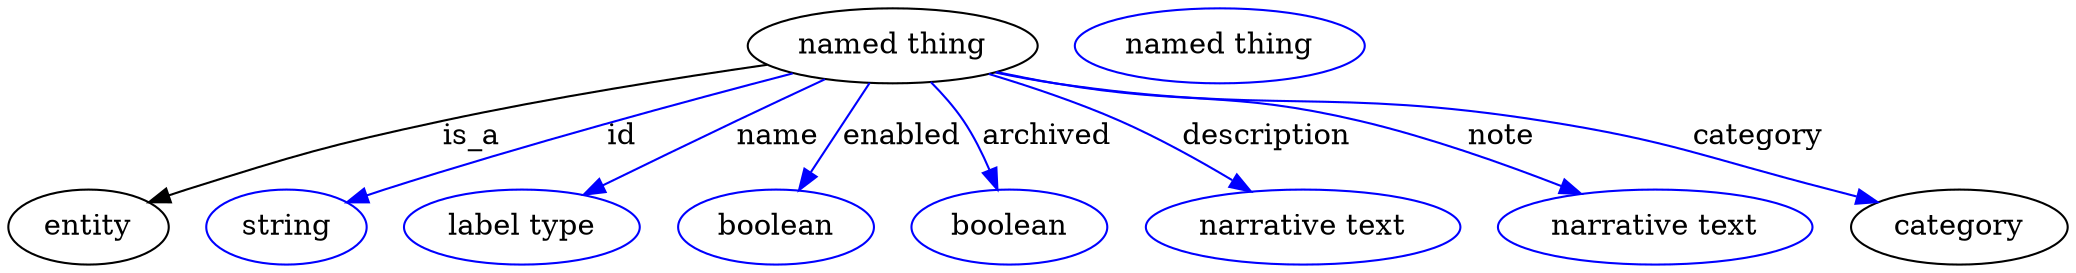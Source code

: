 digraph {
	graph [bb="0,0,985.34,123"];
	node [label="\N"];
	"named thing"	 [height=0.5,
		label="named thing",
		pos="423.35,105",
		width=1.9318];
	entity	 [height=0.5,
		pos="38.347,18",
		width=1.0652];
	"named thing" -> entity	 [label=is_a,
		lp="222.35,61.5",
		pos="e,67.895,29.58 361.88,96.349 318.71,89.874 259.74,80.225 208.35,69 153.47,57.014 139.81,53.214 86.347,36 83.433,35.062 80.436,34.051 \
77.431,33.004"];
	id	 [color=blue,
		height=0.5,
		label=string,
		pos="133.35,18",
		width=1.0652];
	"named thing" -> id	 [color=blue,
		label=id,
		lp="294.35,61.5",
		pos="e,162.79,29.735 373.62,92.27 324.23,79.3 246.51,58.015 180.35,36 177.75,35.138 175.09,34.217 172.42,33.266",
		style=solid];
	name	 [color=blue,
		height=0.5,
		label="label type",
		pos="246.35,18",
		width=1.5707];
	"named thing" -> name	 [color=blue,
		label=name,
		lp="368.35,61.5",
		pos="e,276.63,33.303 390.06,89.165 377.03,82.928 361.97,75.673 348.35,69 327.57,58.819 304.5,47.304 285.57,37.795",
		style=solid];
	enabled	 [color=blue,
		height=0.5,
		label=boolean,
		pos="367.35,18",
		width=1.2999];
	"named thing" -> enabled	 [color=blue,
		label=enabled,
		lp="427.85,61.5",
		pos="e,378.74,35.706 411.74,86.974 403.81,74.644 393.16,58.098 384.28,44.302",
		style=solid];
	archived	 [color=blue,
		height=0.5,
		label=boolean,
		pos="479.35,18",
		width=1.2999];
	"named thing" -> archived	 [color=blue,
		label=archived,
		lp="497.85,61.5",
		pos="e,473.26,36.246 442.33,87.373 447.63,81.831 453.09,75.463 457.35,69 462.04,61.864 466.12,53.559 469.45,45.749",
		style=solid];
	description	 [color=blue,
		height=0.5,
		label="narrative text",
		pos="619.35,18",
		width=2.0943];
	"named thing" -> description	 [color=blue,
		label=description,
		lp="601.35,61.5",
		pos="e,593.8,35.163 471.04,91.887 490.71,85.843 513.49,78.005 533.35,69 551.05,60.969 569.73,50.202 585.14,40.63",
		style=solid];
	note	 [color=blue,
		height=0.5,
		label="narrative text",
		pos="788.35,18",
		width=2.0943];
	"named thing" -> note	 [color=blue,
		label=note,
		lp="710.35,61.5",
		pos="e,751.36,33.838 473.96,92.521 483.04,90.509 492.45,88.574 501.35,87 565.29,75.684 583.18,84.067 646.35,69 679.05,61.198 714.66,48.398 \
742.04,37.573",
		style=solid];
	category	 [height=0.5,
		pos="933.35,18",
		width=1.4443];
	"named thing" -> category	 [color=blue,
		label=category,
		lp="836.35,61.5",
		pos="e,894.06,29.959 473.07,92.368 482.41,90.323 492.14,88.416 501.35,87 602.25,71.479 629.45,84.599 730.35,69 794.38,59.1 809.69,52.509 \
872.35,36 876.2,34.985 880.18,33.898 884.17,32.78",
		style=solid];
	"named thing_category"	 [color=blue,
		height=0.5,
		label="named thing",
		pos="580.35,105",
		width=1.9318];
}
